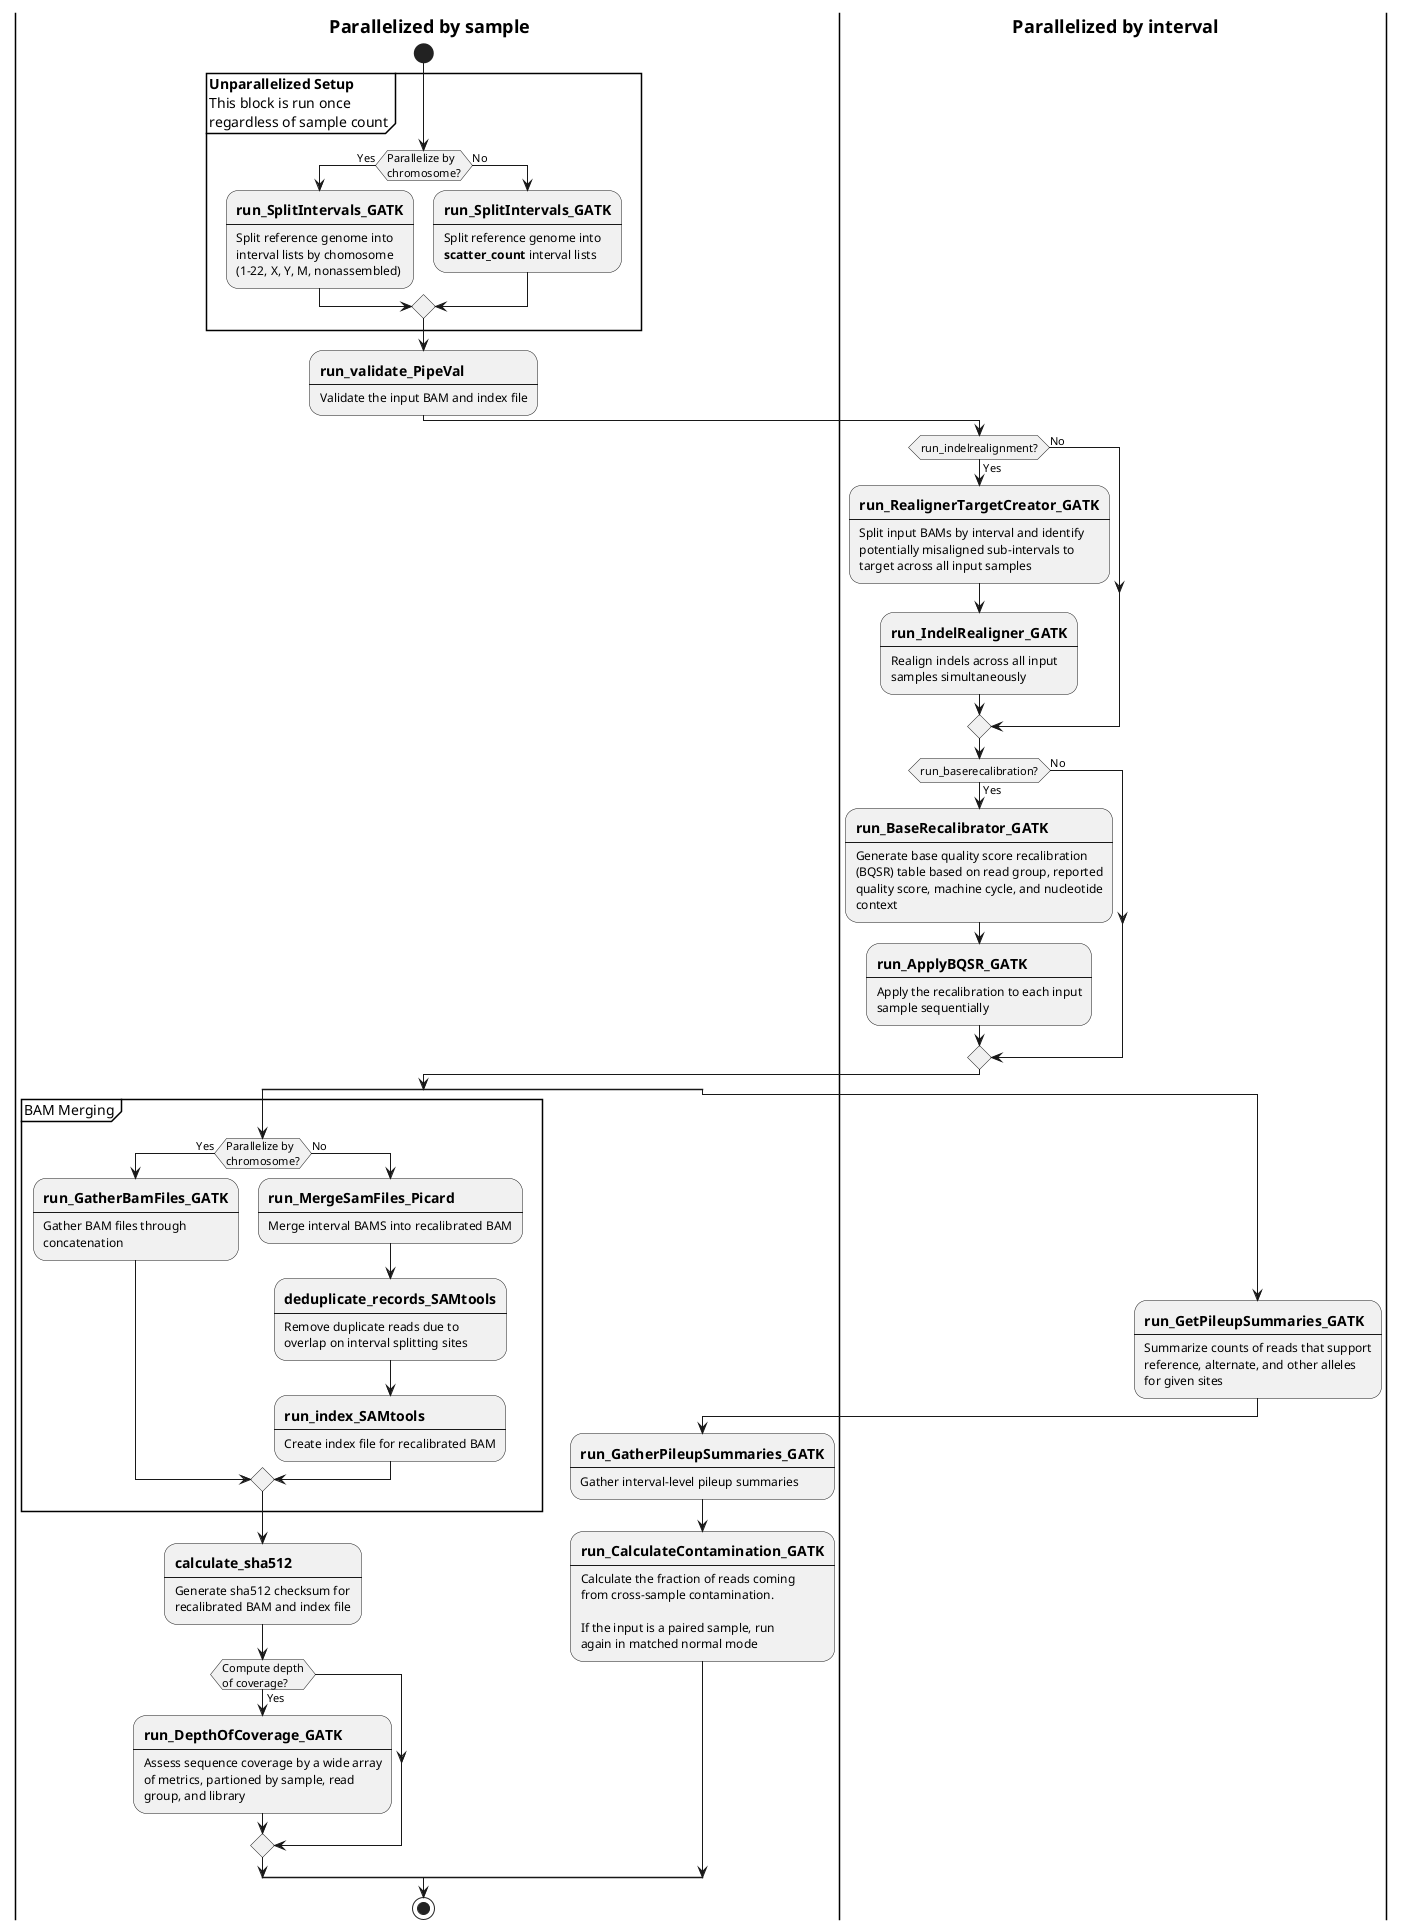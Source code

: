@startuml

skinparam SwimlaneTitleFontStyle bold


|s| Parallelized by sample
|i| Parallelized by interval


|s|

start

partition "**Unparallelized Setup**\nThis block is run once\nregardless of sample count" {
    if (Parallelize by\nchromosome?) is (Yes) then
        :==run_SplitIntervals_GATK
        ----
        Split reference genome into
        interval lists by chomosome
        (1-22, X, Y, M, nonassembled);
    else (No)
        :==run_SplitIntervals_GATK
        ----
        Split reference genome into
        **scatter_count** interval lists;
    endif
}

:==run_validate_PipeVal
----
Validate the input BAM and index file;


|i|
if (run_indelrealignment?) is (Yes) then
    :==run_RealignerTargetCreator_GATK
    ----
    Split input BAMs by interval and identify
    potentially misaligned sub-intervals to
    target across all input samples;

    :==run_IndelRealigner_GATK
    ----
    Realign indels across all input
    samples simultaneously;
else (No)
endif

if (run_baserecalibration?) is (Yes) then
    :==run_BaseRecalibrator_GATK
    ----
    Generate base quality score recalibration
    (BQSR) table based on read group, reported
    quality score, machine cycle, and nucleotide
    context;

    :==run_ApplyBQSR_GATK
    ----
    Apply the recalibration to each input
    sample sequentially;
else (No)
endif

|s|
split
    partition "BAM Merging" {
        if (Parallelize by\nchromosome?) is (Yes) then
            :==run_GatherBamFiles_GATK
            ----
            Gather BAM files through
            concatenation;
        else (No)
            :==run_MergeSamFiles_Picard
            ----
            Merge interval BAMS into recalibrated BAM;

            :==deduplicate_records_SAMtools
            ----
            Remove duplicate reads due to 
            overlap on interval splitting sites;

            :==run_index_SAMtools
            ----
            Create index file for recalibrated BAM;
        endif
    }

    :==calculate_sha512
    ----
    Generate sha512 checksum for
    recalibrated BAM and index file;

    if (Compute depth\nof coverage?) is (Yes) then
        :==run_DepthOfCoverage_GATK
        ----
        Assess sequence coverage by a wide array
        of metrics, partioned by sample, read
        group, and library;
    endif
split again
    |i|
    
    :==run_GetPileupSummaries_GATK
    ----
    Summarize counts of reads that support
    reference, alternate, and other alleles
    for given sites;

    |s|

    :==run_GatherPileupSummaries_GATK
    ----
    Gather interval-level pileup summaries;

    :==run_CalculateContamination_GATK
    ----
    Calculate the fraction of reads coming
    from cross-sample contamination.

    If the input is a paired sample, run
    again in matched normal mode;
end split

stop


@enduml


